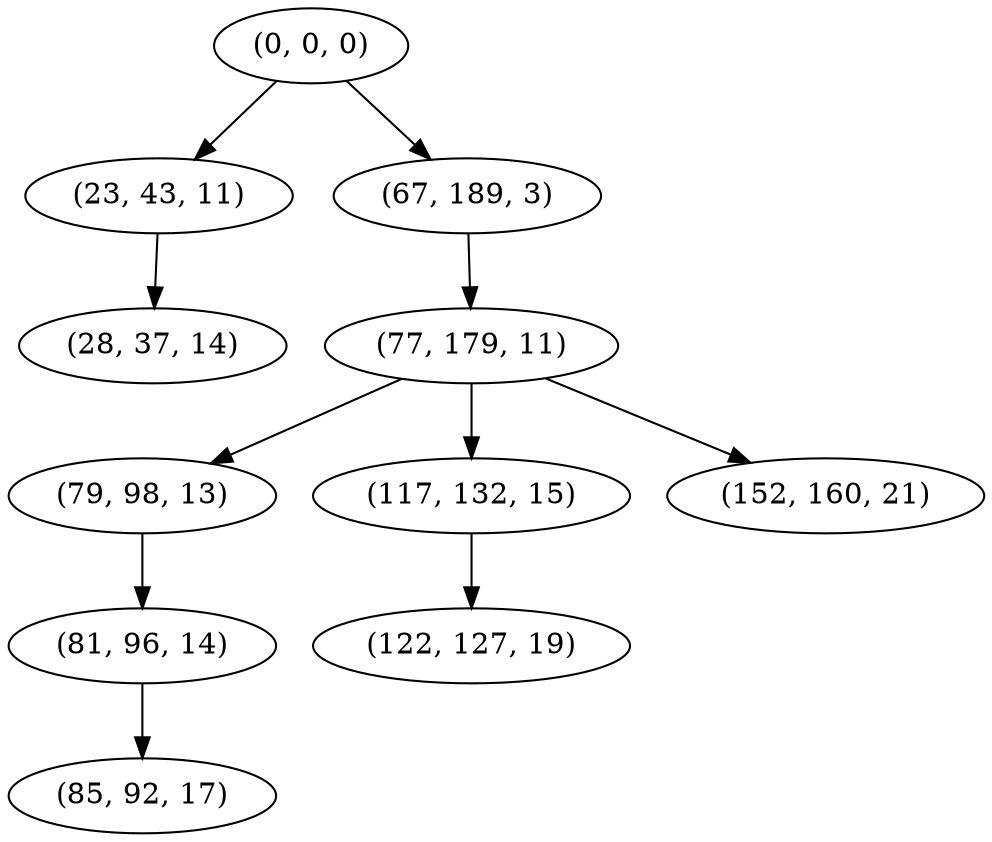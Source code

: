 digraph tree {
    "(0, 0, 0)";
    "(23, 43, 11)";
    "(28, 37, 14)";
    "(67, 189, 3)";
    "(77, 179, 11)";
    "(79, 98, 13)";
    "(81, 96, 14)";
    "(85, 92, 17)";
    "(117, 132, 15)";
    "(122, 127, 19)";
    "(152, 160, 21)";
    "(0, 0, 0)" -> "(23, 43, 11)";
    "(0, 0, 0)" -> "(67, 189, 3)";
    "(23, 43, 11)" -> "(28, 37, 14)";
    "(67, 189, 3)" -> "(77, 179, 11)";
    "(77, 179, 11)" -> "(79, 98, 13)";
    "(77, 179, 11)" -> "(117, 132, 15)";
    "(77, 179, 11)" -> "(152, 160, 21)";
    "(79, 98, 13)" -> "(81, 96, 14)";
    "(81, 96, 14)" -> "(85, 92, 17)";
    "(117, 132, 15)" -> "(122, 127, 19)";
}
